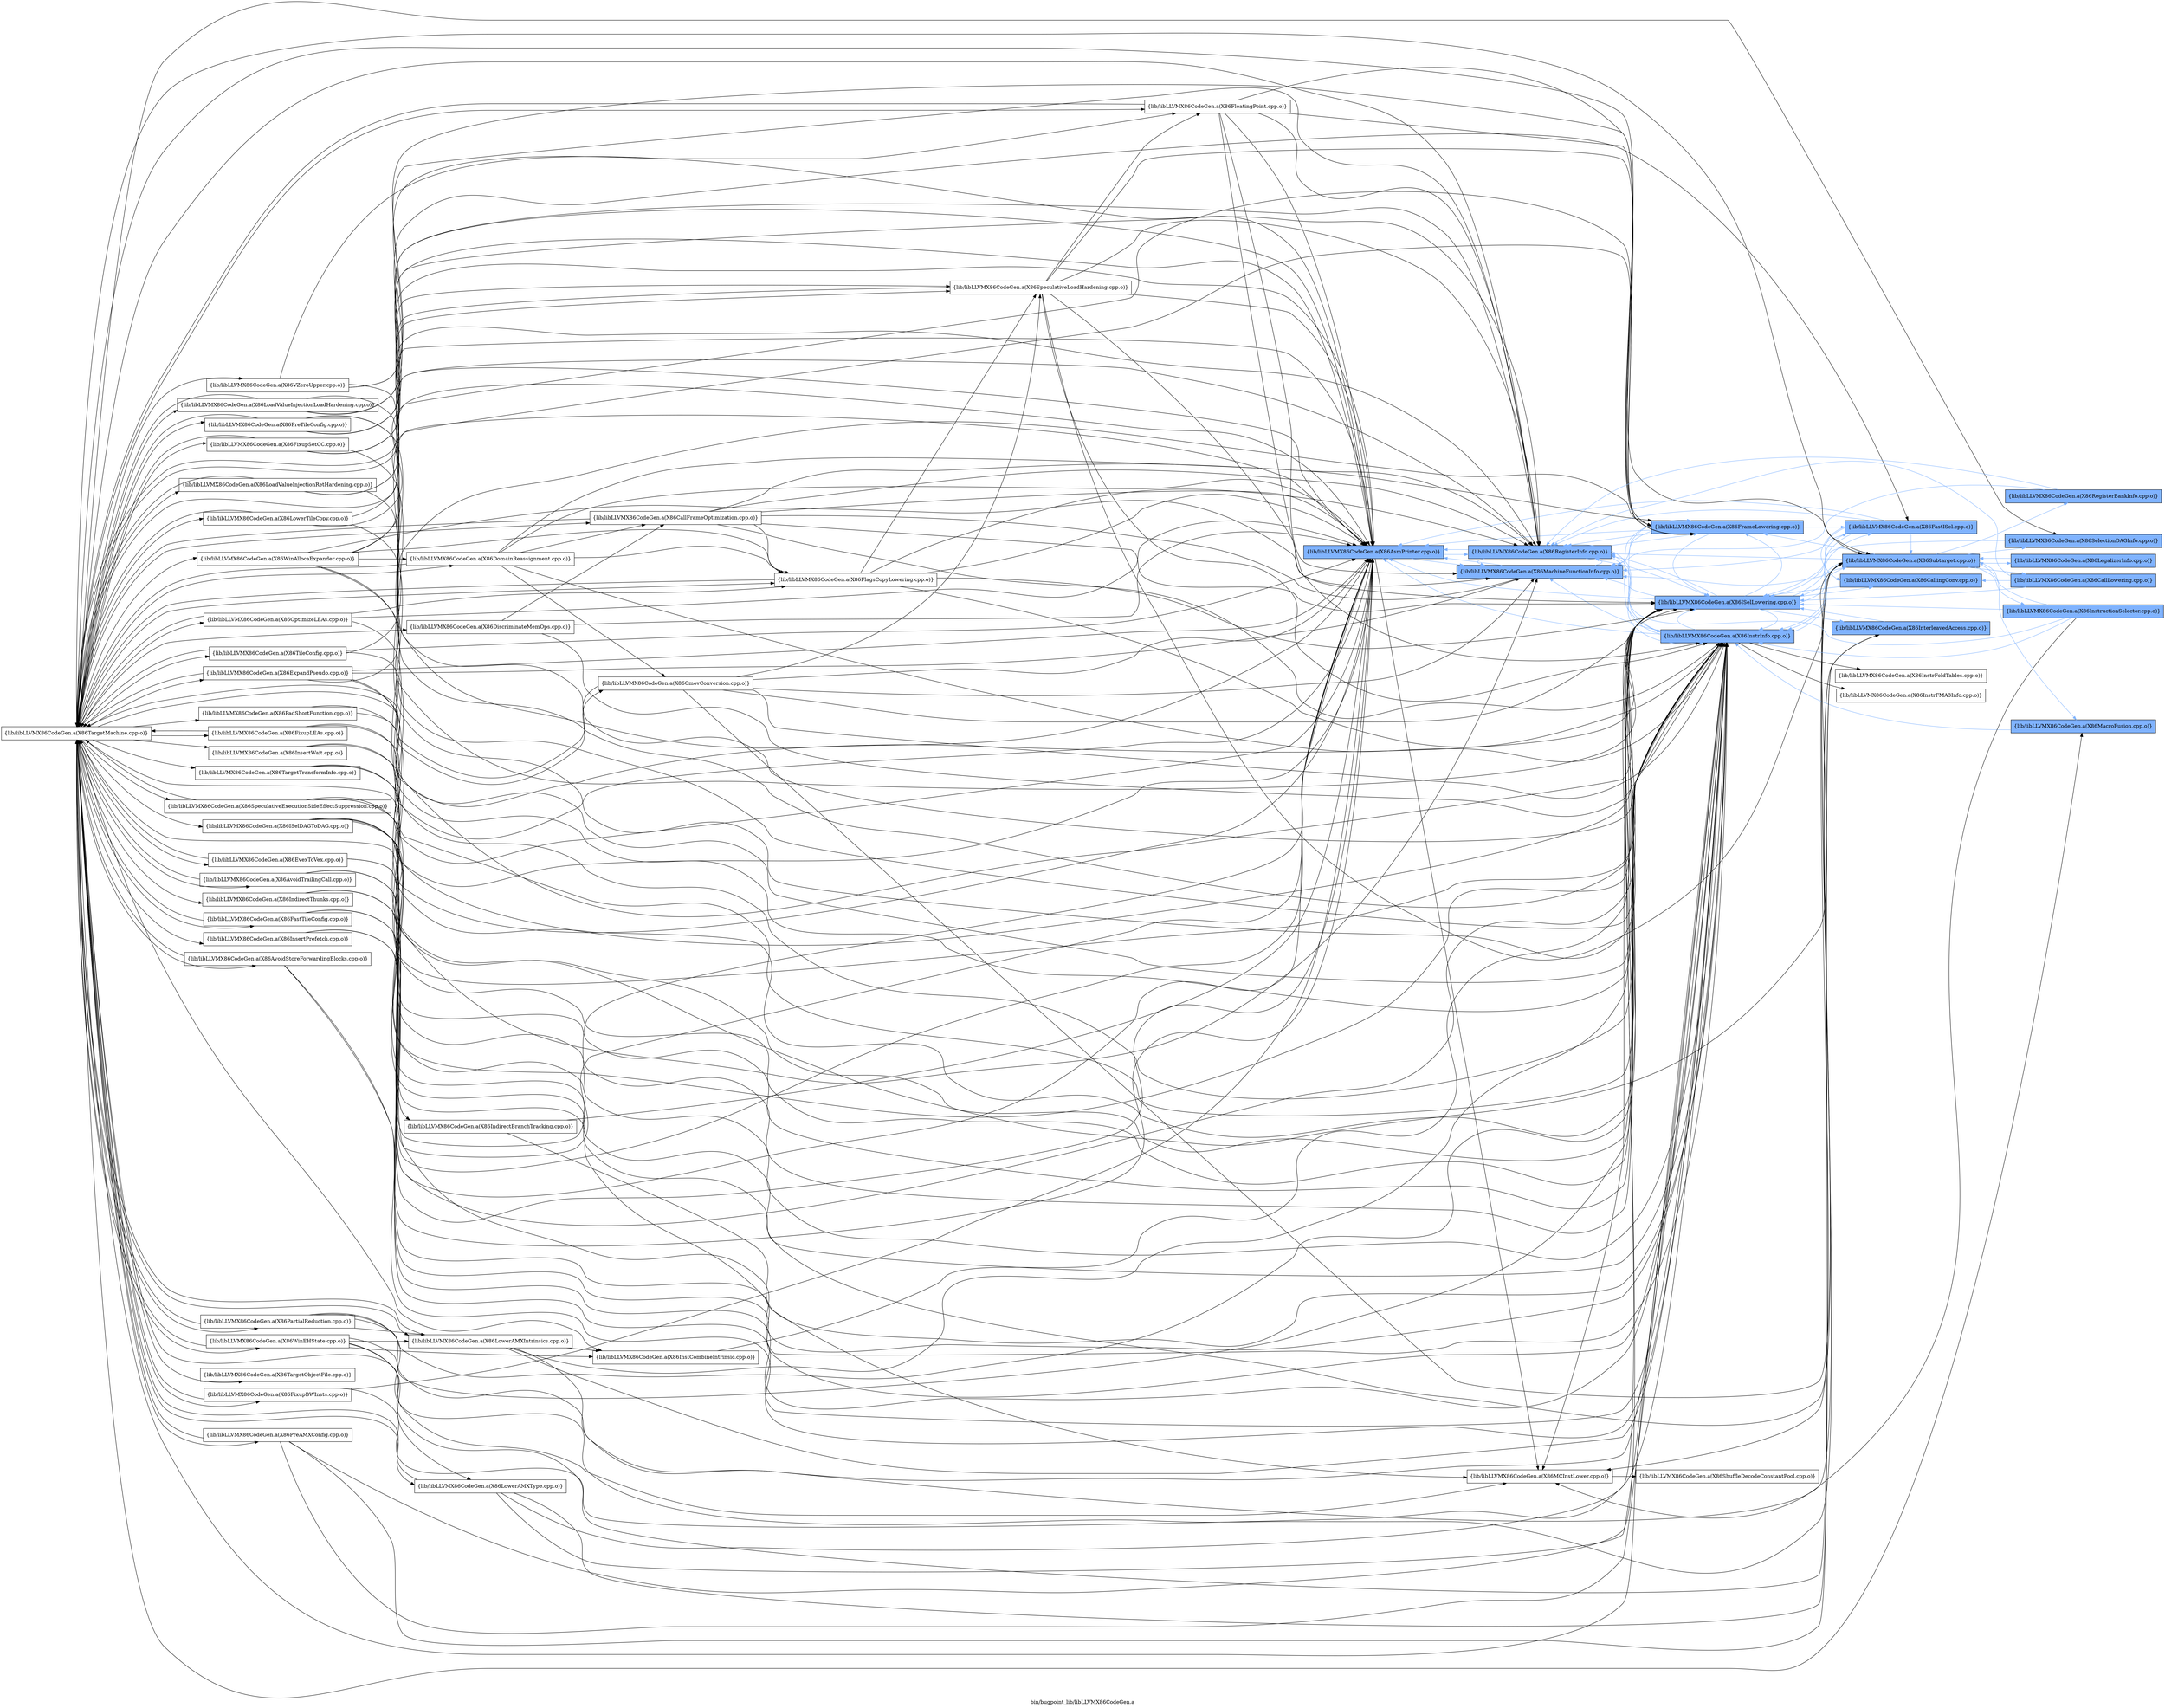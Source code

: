 digraph "bin/bugpoint_lib/libLLVMX86CodeGen.a" {
	label="bin/bugpoint_lib/libLLVMX86CodeGen.a";
	rankdir=LR;
	{ rank=same; Node0x5646d4887898;  }
	{ rank=same; Node0x5646d4888018; Node0x5646d4888f18; Node0x5646d4888c48;  }
	{ rank=same; Node0x5646d4884eb8; Node0x5646d4889328; Node0x5646d488ad68; Node0x5646d4881d08;  }
	{ rank=same; Node0x5646d488a548; Node0x5646d4885e08; Node0x5646d48855e8; Node0x5646d4884878; Node0x5646d48824d8; Node0x5646d48813a8;  }

	Node0x5646d4887898 [shape=record,shape=box,group=1,style=filled,fillcolor="0.600000 0.5 1",label="{lib/libLLVMX86CodeGen.a(X86AsmPrinter.cpp.o)}"];
	Node0x5646d4887898 -> Node0x5646d4888018;
	Node0x5646d4887898 -> Node0x5646d4888f18[color="0.600000 0.5 1"];
	Node0x5646d4887898 -> Node0x5646d4888c48[color="0.600000 0.5 1"];
	Node0x5646d4897ab8 [shape=record,shape=box,group=0,label="{lib/libLLVMX86CodeGen.a(X86TargetMachine.cpp.o)}"];
	Node0x5646d4897ab8 -> Node0x5646d4887898;
	Node0x5646d4897ab8 -> Node0x5646d4888018;
	Node0x5646d4897ab8 -> Node0x5646d4888c48;
	Node0x5646d4897ab8 -> Node0x5646d4889328;
	Node0x5646d4897ab8 -> Node0x5646d488ad68;
	Node0x5646d4897ab8 -> Node0x5646d4881d08;
	Node0x5646d4897ab8 -> Node0x5646d4884878;
	Node0x5646d4897ab8 -> Node0x5646d48840f8;
	Node0x5646d4897ab8 -> Node0x5646d4897ec8;
	Node0x5646d4897ab8 -> Node0x5646d4898c38;
	Node0x5646d4897ab8 -> Node0x5646d4896a78;
	Node0x5646d4897ab8 -> Node0x5646d48967a8;
	Node0x5646d4897ab8 -> Node0x5646d4897108;
	Node0x5646d4897ab8 -> Node0x5646d48959e8;
	Node0x5646d4897ab8 -> Node0x5646d4896208;
	Node0x5646d4897ab8 -> Node0x5646d4895fd8;
	Node0x5646d4897ab8 -> Node0x5646d4894458;
	Node0x5646d4897ab8 -> Node0x5646d488c9d8;
	Node0x5646d4897ab8 -> Node0x5646d488cc58;
	Node0x5646d4897ab8 -> Node0x5646d488d6a8;
	Node0x5646d4897ab8 -> Node0x5646d488db08;
	Node0x5646d4897ab8 -> Node0x5646d488e6e8;
	Node0x5646d4897ab8 -> Node0x5646d488e9b8;
	Node0x5646d4897ab8 -> Node0x5646d488ed78;
	Node0x5646d4897ab8 -> Node0x5646d488f9f8;
	Node0x5646d4897ab8 -> Node0x5646d488fcc8;
	Node0x5646d4897ab8 -> Node0x5646d487c2b8;
	Node0x5646d4897ab8 -> Node0x5646d487d348;
	Node0x5646d4897ab8 -> Node0x5646d48a08e8;
	Node0x5646d4897ab8 -> Node0x5646d489d698;
	Node0x5646d4897ab8 -> Node0x5646d489d878;
	Node0x5646d4897ab8 -> Node0x5646d489d0f8;
	Node0x5646d4897ab8 -> Node0x5646d489eb38;
	Node0x5646d4897ab8 -> Node0x5646d489ed68;
	Node0x5646d4897ab8 -> Node0x5646d489e688;
	Node0x5646d4897ab8 -> Node0x5646d489ab28;
	Node0x5646d4897ab8 -> Node0x5646d489a588;
	Node0x5646d4897ab8 -> Node0x5646d489a858;
	Node0x5646d4897ab8 -> Node0x5646d489c8d8;
	Node0x5646d4897ab8 -> Node0x5646d4897978;
	Node0x5646d4897ab8 -> Node0x5646d48980a8;
	Node0x5646d4897ab8 -> Node0x5646d48988c8;
	Node0x5646d4897ab8 -> Node0x5646d4891668;
	Node0x5646d4897ab8 -> Node0x5646d4892248;
	Node0x5646d4897ab8 -> Node0x5646d4892568;
	Node0x5646d4897ab8 -> Node0x5646d4890998;
	Node0x5646d4897ab8 -> Node0x5646d4890c68;
	Node0x5646d4888018 [shape=record,shape=box,group=0,label="{lib/libLLVMX86CodeGen.a(X86MCInstLower.cpp.o)}"];
	Node0x5646d4888018 -> Node0x5646d4884eb8;
	Node0x5646d4888f18 [shape=record,shape=box,group=1,style=filled,fillcolor="0.600000 0.5 1",label="{lib/libLLVMX86CodeGen.a(X86MachineFunctionInfo.cpp.o)}"];
	Node0x5646d4888f18 -> Node0x5646d4887898[color="0.600000 0.5 1"];
	Node0x5646d4888f18 -> Node0x5646d4888c48[color="0.600000 0.5 1"];
	Node0x5646d4888c48 [shape=record,shape=box,group=1,style=filled,fillcolor="0.600000 0.5 1",label="{lib/libLLVMX86CodeGen.a(X86RegisterInfo.cpp.o)}"];
	Node0x5646d4888c48 -> Node0x5646d4887898[color="0.600000 0.5 1"];
	Node0x5646d4888c48 -> Node0x5646d4888f18[color="0.600000 0.5 1"];
	Node0x5646d4888c48 -> Node0x5646d4889328[color="0.600000 0.5 1"];
	Node0x5646d4888c48 -> Node0x5646d488ad68[color="0.600000 0.5 1"];
	Node0x5646d4888c48 -> Node0x5646d4881d08[color="0.600000 0.5 1"];
	Node0x5646d4884eb8 [shape=record,shape=box,group=0,label="{lib/libLLVMX86CodeGen.a(X86ShuffleDecodeConstantPool.cpp.o)}"];
	Node0x5646d4889328 [shape=record,shape=box,group=1,style=filled,fillcolor="0.600000 0.5 1",label="{lib/libLLVMX86CodeGen.a(X86ISelLowering.cpp.o)}"];
	Node0x5646d4889328 -> Node0x5646d4887898[color="0.600000 0.5 1"];
	Node0x5646d4889328 -> Node0x5646d4888018;
	Node0x5646d4889328 -> Node0x5646d4888f18[color="0.600000 0.5 1"];
	Node0x5646d4889328 -> Node0x5646d4888c48[color="0.600000 0.5 1"];
	Node0x5646d4889328 -> Node0x5646d488a548[color="0.600000 0.5 1"];
	Node0x5646d4889328 -> Node0x5646d488ad68[color="0.600000 0.5 1"];
	Node0x5646d4889328 -> Node0x5646d4881d08[color="0.600000 0.5 1"];
	Node0x5646d4889328 -> Node0x5646d4885e08[color="0.600000 0.5 1"];
	Node0x5646d4889328 -> Node0x5646d48855e8[color="0.600000 0.5 1"];
	Node0x5646d4889328 -> Node0x5646d4884878[color="0.600000 0.5 1"];
	Node0x5646d488ad68 [shape=record,shape=box,group=1,style=filled,fillcolor="0.600000 0.5 1",label="{lib/libLLVMX86CodeGen.a(X86InstrInfo.cpp.o)}"];
	Node0x5646d488ad68 -> Node0x5646d4887898[color="0.600000 0.5 1"];
	Node0x5646d488ad68 -> Node0x5646d4888f18[color="0.600000 0.5 1"];
	Node0x5646d488ad68 -> Node0x5646d4888c48[color="0.600000 0.5 1"];
	Node0x5646d488ad68 -> Node0x5646d4889328[color="0.600000 0.5 1"];
	Node0x5646d488ad68 -> Node0x5646d488a548[color="0.600000 0.5 1"];
	Node0x5646d488ad68 -> Node0x5646d48824d8;
	Node0x5646d488ad68 -> Node0x5646d4881d08[color="0.600000 0.5 1"];
	Node0x5646d488ad68 -> Node0x5646d48813a8;
	Node0x5646d4881d08 [shape=record,shape=box,group=1,style=filled,fillcolor="0.600000 0.5 1",label="{lib/libLLVMX86CodeGen.a(X86FrameLowering.cpp.o)}"];
	Node0x5646d4881d08 -> Node0x5646d4887898[color="0.600000 0.5 1"];
	Node0x5646d4881d08 -> Node0x5646d4888f18[color="0.600000 0.5 1"];
	Node0x5646d4881d08 -> Node0x5646d4888c48[color="0.600000 0.5 1"];
	Node0x5646d4881d08 -> Node0x5646d4889328[color="0.600000 0.5 1"];
	Node0x5646d4881d08 -> Node0x5646d488a548[color="0.600000 0.5 1"];
	Node0x5646d4881d08 -> Node0x5646d488ad68[color="0.600000 0.5 1"];
	Node0x5646d488a548 [shape=record,shape=box,group=1,style=filled,fillcolor="0.600000 0.5 1",label="{lib/libLLVMX86CodeGen.a(X86FastISel.cpp.o)}"];
	Node0x5646d488a548 -> Node0x5646d4887898[color="0.600000 0.5 1"];
	Node0x5646d488a548 -> Node0x5646d4888f18[color="0.600000 0.5 1"];
	Node0x5646d488a548 -> Node0x5646d4888c48[color="0.600000 0.5 1"];
	Node0x5646d488a548 -> Node0x5646d4889328[color="0.600000 0.5 1"];
	Node0x5646d488a548 -> Node0x5646d488ad68[color="0.600000 0.5 1"];
	Node0x5646d488a548 -> Node0x5646d4885e08[color="0.600000 0.5 1"];
	Node0x5646d488a548 -> Node0x5646d4884878[color="0.600000 0.5 1"];
	Node0x5646d4885e08 [shape=record,shape=box,group=1,style=filled,fillcolor="0.600000 0.5 1",label="{lib/libLLVMX86CodeGen.a(X86CallingConv.cpp.o)}"];
	Node0x5646d4885e08 -> Node0x5646d4889328[color="0.600000 0.5 1"];
	Node0x5646d48855e8 [shape=record,shape=box,group=1,style=filled,fillcolor="0.600000 0.5 1",label="{lib/libLLVMX86CodeGen.a(X86InterleavedAccess.cpp.o)}"];
	Node0x5646d48855e8 -> Node0x5646d4889328[color="0.600000 0.5 1"];
	Node0x5646d4884878 [shape=record,shape=box,group=1,style=filled,fillcolor="0.600000 0.5 1",label="{lib/libLLVMX86CodeGen.a(X86Subtarget.cpp.o)}"];
	Node0x5646d4884878 -> Node0x5646d4888018;
	Node0x5646d4884878 -> Node0x5646d4888f18[color="0.600000 0.5 1"];
	Node0x5646d4884878 -> Node0x5646d4888c48[color="0.600000 0.5 1"];
	Node0x5646d4884878 -> Node0x5646d4889328[color="0.600000 0.5 1"];
	Node0x5646d4884878 -> Node0x5646d488ad68[color="0.600000 0.5 1"];
	Node0x5646d4884878 -> Node0x5646d4881d08[color="0.600000 0.5 1"];
	Node0x5646d4884878 -> Node0x5646d48840f8[color="0.600000 0.5 1"];
	Node0x5646d4884878 -> Node0x5646d48839c8[color="0.600000 0.5 1"];
	Node0x5646d4884878 -> Node0x5646d489cf68[color="0.600000 0.5 1"];
	Node0x5646d4884878 -> Node0x5646d489d648[color="0.600000 0.5 1"];
	Node0x5646d4884878 -> Node0x5646d4899ea8[color="0.600000 0.5 1"];
	Node0x5646d4884878 -> Node0x5646d4897ec8[color="0.600000 0.5 1"];
	Node0x5646d48824d8 [shape=record,shape=box,group=0,label="{lib/libLLVMX86CodeGen.a(X86InstrFoldTables.cpp.o)}"];
	Node0x5646d48813a8 [shape=record,shape=box,group=0,label="{lib/libLLVMX86CodeGen.a(X86InstrFMA3Info.cpp.o)}"];
	Node0x5646d48840f8 [shape=record,shape=box,group=1,style=filled,fillcolor="0.600000 0.5 1",label="{lib/libLLVMX86CodeGen.a(X86SelectionDAGInfo.cpp.o)}"];
	Node0x5646d48840f8 -> Node0x5646d4889328[color="0.600000 0.5 1"];
	Node0x5646d48839c8 [shape=record,shape=box,group=1,style=filled,fillcolor="0.600000 0.5 1",label="{lib/libLLVMX86CodeGen.a(X86CallLowering.cpp.o)}"];
	Node0x5646d48839c8 -> Node0x5646d4888c48[color="0.600000 0.5 1"];
	Node0x5646d48839c8 -> Node0x5646d4889328[color="0.600000 0.5 1"];
	Node0x5646d48839c8 -> Node0x5646d4885e08[color="0.600000 0.5 1"];
	Node0x5646d489cf68 [shape=record,shape=box,group=1,style=filled,fillcolor="0.600000 0.5 1",label="{lib/libLLVMX86CodeGen.a(X86LegalizerInfo.cpp.o)}"];
	Node0x5646d489cf68 -> Node0x5646d4884878[color="0.600000 0.5 1"];
	Node0x5646d489d648 [shape=record,shape=box,group=1,style=filled,fillcolor="0.600000 0.5 1",label="{lib/libLLVMX86CodeGen.a(X86RegisterBankInfo.cpp.o)}"];
	Node0x5646d489d648 -> Node0x5646d4888f18[color="0.600000 0.5 1"];
	Node0x5646d489d648 -> Node0x5646d4888c48[color="0.600000 0.5 1"];
	Node0x5646d4899ea8 [shape=record,shape=box,group=1,style=filled,fillcolor="0.600000 0.5 1",label="{lib/libLLVMX86CodeGen.a(X86InstructionSelector.cpp.o)}"];
	Node0x5646d4899ea8 -> Node0x5646d4888018;
	Node0x5646d4899ea8 -> Node0x5646d4888c48[color="0.600000 0.5 1"];
	Node0x5646d4899ea8 -> Node0x5646d4889328[color="0.600000 0.5 1"];
	Node0x5646d4899ea8 -> Node0x5646d488ad68[color="0.600000 0.5 1"];
	Node0x5646d4899ea8 -> Node0x5646d4884878[color="0.600000 0.5 1"];
	Node0x5646d4897ec8 [shape=record,shape=box,group=1,style=filled,fillcolor="0.600000 0.5 1",label="{lib/libLLVMX86CodeGen.a(X86MacroFusion.cpp.o)}"];
	Node0x5646d4897ec8 -> Node0x5646d488ad68[color="0.600000 0.5 1"];
	Node0x5646d4898c38 [shape=record,shape=box,group=0,label="{lib/libLLVMX86CodeGen.a(X86InstCombineIntrinsic.cpp.o)}"];
	Node0x5646d4898c38 -> Node0x5646d4889328;
	Node0x5646d4896a78 [shape=record,shape=box,group=0,label="{lib/libLLVMX86CodeGen.a(X86SpeculativeExecutionSideEffectSuppression.cpp.o)}"];
	Node0x5646d4896a78 -> Node0x5646d4887898;
	Node0x5646d4896a78 -> Node0x5646d488ad68;
	Node0x5646d4896a78 -> Node0x5646d4897ab8;
	Node0x5646d48967a8 [shape=record,shape=box,group=0,label="{lib/libLLVMX86CodeGen.a(X86IndirectThunks.cpp.o)}"];
	Node0x5646d48967a8 -> Node0x5646d4887898;
	Node0x5646d48967a8 -> Node0x5646d4889328;
	Node0x5646d48967a8 -> Node0x5646d488ad68;
	Node0x5646d4897108 [shape=record,shape=box,group=0,label="{lib/libLLVMX86CodeGen.a(X86LoadValueInjectionRetHardening.cpp.o)}"];
	Node0x5646d4897108 -> Node0x5646d4887898;
	Node0x5646d4897108 -> Node0x5646d4888c48;
	Node0x5646d4897108 -> Node0x5646d488ad68;
	Node0x5646d4897108 -> Node0x5646d4897ab8;
	Node0x5646d48959e8 [shape=record,shape=box,group=0,label="{lib/libLLVMX86CodeGen.a(X86AvoidTrailingCall.cpp.o)}"];
	Node0x5646d48959e8 -> Node0x5646d4887898;
	Node0x5646d48959e8 -> Node0x5646d488ad68;
	Node0x5646d48959e8 -> Node0x5646d4897ab8;
	Node0x5646d4896208 [shape=record,shape=box,group=0,label="{lib/libLLVMX86CodeGen.a(X86ExpandPseudo.cpp.o)}"];
	Node0x5646d4896208 -> Node0x5646d4887898;
	Node0x5646d4896208 -> Node0x5646d4888f18;
	Node0x5646d4896208 -> Node0x5646d4889328;
	Node0x5646d4896208 -> Node0x5646d488ad68;
	Node0x5646d4896208 -> Node0x5646d4881d08;
	Node0x5646d4896208 -> Node0x5646d4897ab8;
	Node0x5646d4895fd8 [shape=record,shape=box,group=0,label="{lib/libLLVMX86CodeGen.a(X86LowerTileCopy.cpp.o)}"];
	Node0x5646d4895fd8 -> Node0x5646d4887898;
	Node0x5646d4895fd8 -> Node0x5646d4888c48;
	Node0x5646d4895fd8 -> Node0x5646d488ad68;
	Node0x5646d4895fd8 -> Node0x5646d4897ab8;
	Node0x5646d4894458 [shape=record,shape=box,group=0,label="{lib/libLLVMX86CodeGen.a(X86FloatingPoint.cpp.o)}"];
	Node0x5646d4894458 -> Node0x5646d4887898;
	Node0x5646d4894458 -> Node0x5646d4888f18;
	Node0x5646d4894458 -> Node0x5646d4888c48;
	Node0x5646d4894458 -> Node0x5646d488ad68;
	Node0x5646d4894458 -> Node0x5646d4881d08;
	Node0x5646d4894458 -> Node0x5646d4884878;
	Node0x5646d4894458 -> Node0x5646d4897ab8;
	Node0x5646d488c9d8 [shape=record,shape=box,group=0,label="{lib/libLLVMX86CodeGen.a(X86LoadValueInjectionLoadHardening.cpp.o)}"];
	Node0x5646d488c9d8 -> Node0x5646d4887898;
	Node0x5646d488c9d8 -> Node0x5646d488ad68;
	Node0x5646d488c9d8 -> Node0x5646d4897ab8;
	Node0x5646d488c9d8 -> Node0x5646d4894458;
	Node0x5646d488cc58 [shape=record,shape=box,group=0,label="{lib/libLLVMX86CodeGen.a(X86FastTileConfig.cpp.o)}"];
	Node0x5646d488cc58 -> Node0x5646d4887898;
	Node0x5646d488cc58 -> Node0x5646d488ad68;
	Node0x5646d488cc58 -> Node0x5646d4897ab8;
	Node0x5646d488d6a8 [shape=record,shape=box,group=0,label="{lib/libLLVMX86CodeGen.a(X86TileConfig.cpp.o)}"];
	Node0x5646d488d6a8 -> Node0x5646d4887898;
	Node0x5646d488d6a8 -> Node0x5646d488ad68;
	Node0x5646d488d6a8 -> Node0x5646d4881d08;
	Node0x5646d488d6a8 -> Node0x5646d4897ab8;
	Node0x5646d488db08 [shape=record,shape=box,group=0,label="{lib/libLLVMX86CodeGen.a(X86SpeculativeLoadHardening.cpp.o)}"];
	Node0x5646d488db08 -> Node0x5646d4887898;
	Node0x5646d488db08 -> Node0x5646d4888c48;
	Node0x5646d488db08 -> Node0x5646d4889328;
	Node0x5646d488db08 -> Node0x5646d488ad68;
	Node0x5646d488db08 -> Node0x5646d4881d08;
	Node0x5646d488db08 -> Node0x5646d4884878;
	Node0x5646d488db08 -> Node0x5646d4897ab8;
	Node0x5646d488db08 -> Node0x5646d4894458;
	Node0x5646d488e6e8 [shape=record,shape=box,group=0,label="{lib/libLLVMX86CodeGen.a(X86FlagsCopyLowering.cpp.o)}"];
	Node0x5646d488e6e8 -> Node0x5646d4887898;
	Node0x5646d488e6e8 -> Node0x5646d4888c48;
	Node0x5646d488e6e8 -> Node0x5646d4889328;
	Node0x5646d488e6e8 -> Node0x5646d488ad68;
	Node0x5646d488e6e8 -> Node0x5646d4897ab8;
	Node0x5646d488e6e8 -> Node0x5646d488db08;
	Node0x5646d488e9b8 [shape=record,shape=box,group=0,label="{lib/libLLVMX86CodeGen.a(X86FixupSetCC.cpp.o)}"];
	Node0x5646d488e9b8 -> Node0x5646d4887898;
	Node0x5646d488e9b8 -> Node0x5646d4888c48;
	Node0x5646d488e9b8 -> Node0x5646d488ad68;
	Node0x5646d488e9b8 -> Node0x5646d4897ab8;
	Node0x5646d488e9b8 -> Node0x5646d488db08;
	Node0x5646d488ed78 [shape=record,shape=box,group=0,label="{lib/libLLVMX86CodeGen.a(X86OptimizeLEAs.cpp.o)}"];
	Node0x5646d488ed78 -> Node0x5646d4887898;
	Node0x5646d488ed78 -> Node0x5646d488ad68;
	Node0x5646d488ed78 -> Node0x5646d4897ab8;
	Node0x5646d488ed78 -> Node0x5646d488e6e8;
	Node0x5646d488f9f8 [shape=record,shape=box,group=0,label="{lib/libLLVMX86CodeGen.a(X86CallFrameOptimization.cpp.o)}"];
	Node0x5646d488f9f8 -> Node0x5646d4887898;
	Node0x5646d488f9f8 -> Node0x5646d4888f18;
	Node0x5646d488f9f8 -> Node0x5646d4888c48;
	Node0x5646d488f9f8 -> Node0x5646d4889328;
	Node0x5646d488f9f8 -> Node0x5646d488ad68;
	Node0x5646d488f9f8 -> Node0x5646d4881d08;
	Node0x5646d488f9f8 -> Node0x5646d4897ab8;
	Node0x5646d488f9f8 -> Node0x5646d488e6e8;
	Node0x5646d488fcc8 [shape=record,shape=box,group=0,label="{lib/libLLVMX86CodeGen.a(X86AvoidStoreForwardingBlocks.cpp.o)}"];
	Node0x5646d488fcc8 -> Node0x5646d4887898;
	Node0x5646d488fcc8 -> Node0x5646d488ad68;
	Node0x5646d488fcc8 -> Node0x5646d4897ab8;
	Node0x5646d487c2b8 [shape=record,shape=box,group=0,label="{lib/libLLVMX86CodeGen.a(X86PreTileConfig.cpp.o)}"];
	Node0x5646d487c2b8 -> Node0x5646d4887898;
	Node0x5646d487c2b8 -> Node0x5646d4888c48;
	Node0x5646d487c2b8 -> Node0x5646d4889328;
	Node0x5646d487c2b8 -> Node0x5646d488a548;
	Node0x5646d487c2b8 -> Node0x5646d488ad68;
	Node0x5646d487c2b8 -> Node0x5646d4897ab8;
	Node0x5646d487d348 [shape=record,shape=box,group=0,label="{lib/libLLVMX86CodeGen.a(X86CmovConversion.cpp.o)}"];
	Node0x5646d487d348 -> Node0x5646d4887898;
	Node0x5646d487d348 -> Node0x5646d4888f18;
	Node0x5646d487d348 -> Node0x5646d4889328;
	Node0x5646d487d348 -> Node0x5646d488ad68;
	Node0x5646d487d348 -> Node0x5646d4884878;
	Node0x5646d487d348 -> Node0x5646d4897ab8;
	Node0x5646d487d348 -> Node0x5646d488db08;
	Node0x5646d48a08e8 [shape=record,shape=box,group=0,label="{lib/libLLVMX86CodeGen.a(X86ISelDAGToDAG.cpp.o)}"];
	Node0x5646d48a08e8 -> Node0x5646d4887898;
	Node0x5646d48a08e8 -> Node0x5646d4888018;
	Node0x5646d48a08e8 -> Node0x5646d4888f18;
	Node0x5646d48a08e8 -> Node0x5646d4889328;
	Node0x5646d48a08e8 -> Node0x5646d488ad68;
	Node0x5646d48a08e8 -> Node0x5646d4884878;
	Node0x5646d48a08e8 -> Node0x5646d489d698;
	Node0x5646d489d698 [shape=record,shape=box,group=0,label="{lib/libLLVMX86CodeGen.a(X86IndirectBranchTracking.cpp.o)}"];
	Node0x5646d489d698 -> Node0x5646d4887898;
	Node0x5646d489d698 -> Node0x5646d488ad68;
	Node0x5646d489d878 [shape=record,shape=box,group=0,label="{lib/libLLVMX86CodeGen.a(X86EvexToVex.cpp.o)}"];
	Node0x5646d489d878 -> Node0x5646d4887898;
	Node0x5646d489d878 -> Node0x5646d488ad68;
	Node0x5646d489d878 -> Node0x5646d4897ab8;
	Node0x5646d489d0f8 [shape=record,shape=box,group=0,label="{lib/libLLVMX86CodeGen.a(X86DiscriminateMemOps.cpp.o)}"];
	Node0x5646d489d0f8 -> Node0x5646d4887898;
	Node0x5646d489d0f8 -> Node0x5646d488ad68;
	Node0x5646d489d0f8 -> Node0x5646d488f9f8;
	Node0x5646d489eb38 [shape=record,shape=box,group=0,label="{lib/libLLVMX86CodeGen.a(X86InsertPrefetch.cpp.o)}"];
	Node0x5646d489eb38 -> Node0x5646d4887898;
	Node0x5646d489eb38 -> Node0x5646d488ad68;
	Node0x5646d489ed68 [shape=record,shape=box,group=0,label="{lib/libLLVMX86CodeGen.a(X86FixupBWInsts.cpp.o)}"];
	Node0x5646d489ed68 -> Node0x5646d4887898;
	Node0x5646d489ed68 -> Node0x5646d488ad68;
	Node0x5646d489ed68 -> Node0x5646d4897ab8;
	Node0x5646d489e688 [shape=record,shape=box,group=0,label="{lib/libLLVMX86CodeGen.a(X86PadShortFunction.cpp.o)}"];
	Node0x5646d489e688 -> Node0x5646d4887898;
	Node0x5646d489e688 -> Node0x5646d488ad68;
	Node0x5646d489ab28 [shape=record,shape=box,group=0,label="{lib/libLLVMX86CodeGen.a(X86FixupLEAs.cpp.o)}"];
	Node0x5646d489ab28 -> Node0x5646d4887898;
	Node0x5646d489ab28 -> Node0x5646d488ad68;
	Node0x5646d489ab28 -> Node0x5646d4897ab8;
	Node0x5646d489a588 [shape=record,shape=box,group=0,label="{lib/libLLVMX86CodeGen.a(X86LowerAMXIntrinsics.cpp.o)}"];
	Node0x5646d489a588 -> Node0x5646d4889328;
	Node0x5646d489a588 -> Node0x5646d488ad68;
	Node0x5646d489a588 -> Node0x5646d48855e8;
	Node0x5646d489a588 -> Node0x5646d4897ab8;
	Node0x5646d489a588 -> Node0x5646d4898c38;
	Node0x5646d489a858 [shape=record,shape=box,group=0,label="{lib/libLLVMX86CodeGen.a(X86LowerAMXType.cpp.o)}"];
	Node0x5646d489a858 -> Node0x5646d4889328;
	Node0x5646d489a858 -> Node0x5646d488ad68;
	Node0x5646d489a858 -> Node0x5646d48855e8;
	Node0x5646d489a858 -> Node0x5646d4897ab8;
	Node0x5646d489c8d8 [shape=record,shape=box,group=0,label="{lib/libLLVMX86CodeGen.a(X86PreAMXConfig.cpp.o)}"];
	Node0x5646d489c8d8 -> Node0x5646d4889328;
	Node0x5646d489c8d8 -> Node0x5646d488ad68;
	Node0x5646d489c8d8 -> Node0x5646d48855e8;
	Node0x5646d489c8d8 -> Node0x5646d4897ab8;
	Node0x5646d4897978 [shape=record,shape=box,group=0,label="{lib/libLLVMX86CodeGen.a(X86DomainReassignment.cpp.o)}"];
	Node0x5646d4897978 -> Node0x5646d4887898;
	Node0x5646d4897978 -> Node0x5646d4888c48;
	Node0x5646d4897978 -> Node0x5646d488ad68;
	Node0x5646d4897978 -> Node0x5646d4897ab8;
	Node0x5646d4897978 -> Node0x5646d488e6e8;
	Node0x5646d4897978 -> Node0x5646d488f9f8;
	Node0x5646d4897978 -> Node0x5646d487d348;
	Node0x5646d48980a8 [shape=record,shape=box,group=0,label="{lib/libLLVMX86CodeGen.a(X86PartialReduction.cpp.o)}"];
	Node0x5646d48980a8 -> Node0x5646d4889328;
	Node0x5646d48980a8 -> Node0x5646d488ad68;
	Node0x5646d48980a8 -> Node0x5646d48855e8;
	Node0x5646d48980a8 -> Node0x5646d4897ab8;
	Node0x5646d48980a8 -> Node0x5646d489a588;
	Node0x5646d48988c8 [shape=record,shape=box,group=0,label="{lib/libLLVMX86CodeGen.a(X86TargetObjectFile.cpp.o)}"];
	Node0x5646d4891668 [shape=record,shape=box,group=0,label="{lib/libLLVMX86CodeGen.a(X86TargetTransformInfo.cpp.o)}"];
	Node0x5646d4891668 -> Node0x5646d4889328;
	Node0x5646d4891668 -> Node0x5646d4884878;
	Node0x5646d4892248 [shape=record,shape=box,group=0,label="{lib/libLLVMX86CodeGen.a(X86VZeroUpper.cpp.o)}"];
	Node0x5646d4892248 -> Node0x5646d4887898;
	Node0x5646d4892248 -> Node0x5646d4888c48;
	Node0x5646d4892248 -> Node0x5646d488ad68;
	Node0x5646d4892248 -> Node0x5646d4881d08;
	Node0x5646d4892568 [shape=record,shape=box,group=0,label="{lib/libLLVMX86CodeGen.a(X86WinAllocaExpander.cpp.o)}"];
	Node0x5646d4892568 -> Node0x5646d4887898;
	Node0x5646d4892568 -> Node0x5646d4888f18;
	Node0x5646d4892568 -> Node0x5646d4889328;
	Node0x5646d4892568 -> Node0x5646d488ad68;
	Node0x5646d4892568 -> Node0x5646d4881d08;
	Node0x5646d4892568 -> Node0x5646d488e6e8;
	Node0x5646d4892568 -> Node0x5646d4897978;
	Node0x5646d4890998 [shape=record,shape=box,group=0,label="{lib/libLLVMX86CodeGen.a(X86WinEHState.cpp.o)}"];
	Node0x5646d4890998 -> Node0x5646d4889328;
	Node0x5646d4890998 -> Node0x5646d48855e8;
	Node0x5646d4890998 -> Node0x5646d4897ab8;
	Node0x5646d4890998 -> Node0x5646d4898c38;
	Node0x5646d4890998 -> Node0x5646d489a588;
	Node0x5646d4890998 -> Node0x5646d489a858;
	Node0x5646d4890c68 [shape=record,shape=box,group=0,label="{lib/libLLVMX86CodeGen.a(X86InsertWait.cpp.o)}"];
	Node0x5646d4890c68 -> Node0x5646d4887898;
	Node0x5646d4890c68 -> Node0x5646d488ad68;
}
